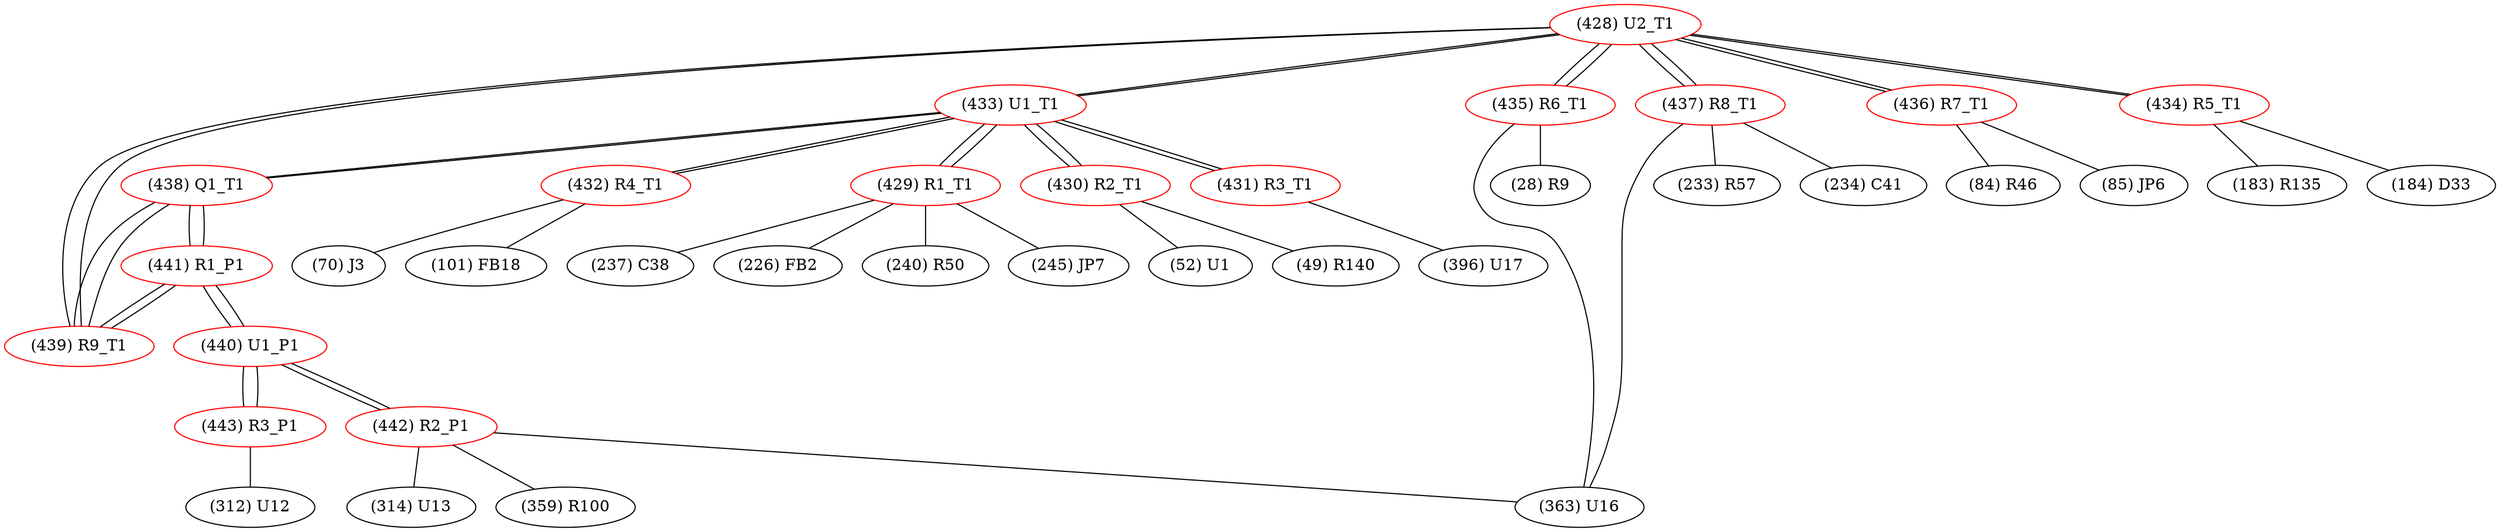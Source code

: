 graph {
	428 [label="(428) U2_T1" color=red]
	437 [label="(437) R8_T1"]
	436 [label="(436) R7_T1"]
	435 [label="(435) R6_T1"]
	434 [label="(434) R5_T1"]
	433 [label="(433) U1_T1"]
	439 [label="(439) R9_T1"]
	429 [label="(429) R1_T1" color=red]
	245 [label="(245) JP7"]
	237 [label="(237) C38"]
	226 [label="(226) FB2"]
	240 [label="(240) R50"]
	433 [label="(433) U1_T1"]
	430 [label="(430) R2_T1" color=red]
	49 [label="(49) R140"]
	52 [label="(52) U1"]
	433 [label="(433) U1_T1"]
	431 [label="(431) R3_T1" color=red]
	396 [label="(396) U17"]
	433 [label="(433) U1_T1"]
	432 [label="(432) R4_T1" color=red]
	70 [label="(70) J3"]
	101 [label="(101) FB18"]
	433 [label="(433) U1_T1"]
	433 [label="(433) U1_T1" color=red]
	428 [label="(428) U2_T1"]
	431 [label="(431) R3_T1"]
	430 [label="(430) R2_T1"]
	429 [label="(429) R1_T1"]
	438 [label="(438) Q1_T1"]
	432 [label="(432) R4_T1"]
	434 [label="(434) R5_T1" color=red]
	184 [label="(184) D33"]
	183 [label="(183) R135"]
	428 [label="(428) U2_T1"]
	435 [label="(435) R6_T1" color=red]
	363 [label="(363) U16"]
	28 [label="(28) R9"]
	428 [label="(428) U2_T1"]
	436 [label="(436) R7_T1" color=red]
	85 [label="(85) JP6"]
	84 [label="(84) R46"]
	428 [label="(428) U2_T1"]
	437 [label="(437) R8_T1" color=red]
	363 [label="(363) U16"]
	233 [label="(233) R57"]
	234 [label="(234) C41"]
	428 [label="(428) U2_T1"]
	438 [label="(438) Q1_T1" color=red]
	433 [label="(433) U1_T1"]
	441 [label="(441) R1_P1"]
	439 [label="(439) R9_T1"]
	439 [label="(439) R9_T1" color=red]
	428 [label="(428) U2_T1"]
	441 [label="(441) R1_P1"]
	438 [label="(438) Q1_T1"]
	440 [label="(440) U1_P1" color=red]
	443 [label="(443) R3_P1"]
	442 [label="(442) R2_P1"]
	441 [label="(441) R1_P1"]
	441 [label="(441) R1_P1" color=red]
	439 [label="(439) R9_T1"]
	438 [label="(438) Q1_T1"]
	440 [label="(440) U1_P1"]
	442 [label="(442) R2_P1" color=red]
	363 [label="(363) U16"]
	359 [label="(359) R100"]
	314 [label="(314) U13"]
	440 [label="(440) U1_P1"]
	443 [label="(443) R3_P1" color=red]
	312 [label="(312) U12"]
	440 [label="(440) U1_P1"]
	428 -- 437
	428 -- 436
	428 -- 435
	428 -- 434
	428 -- 433
	428 -- 439
	429 -- 245
	429 -- 237
	429 -- 226
	429 -- 240
	429 -- 433
	430 -- 49
	430 -- 52
	430 -- 433
	431 -- 396
	431 -- 433
	432 -- 70
	432 -- 101
	432 -- 433
	433 -- 428
	433 -- 431
	433 -- 430
	433 -- 429
	433 -- 438
	433 -- 432
	434 -- 184
	434 -- 183
	434 -- 428
	435 -- 363
	435 -- 28
	435 -- 428
	436 -- 85
	436 -- 84
	436 -- 428
	437 -- 363
	437 -- 233
	437 -- 234
	437 -- 428
	438 -- 433
	438 -- 441
	438 -- 439
	439 -- 428
	439 -- 441
	439 -- 438
	440 -- 443
	440 -- 442
	440 -- 441
	441 -- 439
	441 -- 438
	441 -- 440
	442 -- 363
	442 -- 359
	442 -- 314
	442 -- 440
	443 -- 312
	443 -- 440
}